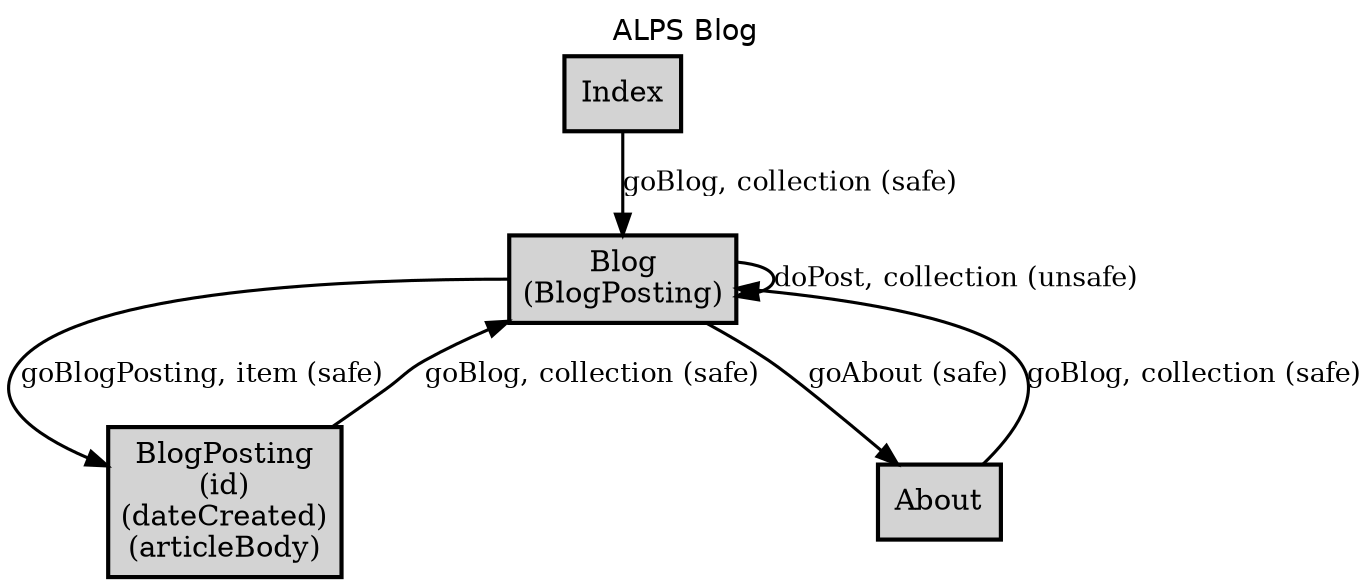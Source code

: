 digraph application_state_diagram {
  graph [
    labelloc="t";
    fontname="Helvetica"
    label="ALPS Blog";
    URL="index.html" target="_parent"
  ];
  node [shape = box, style = "bold,filled" fillcolor="lightgray"];

    Blog [margin=0.02, label=<<table cellspacing="0" cellpadding="5" border="0"><tr><td>Blog<br />(BlogPosting)<br /></td></tr></table>>,shape=box URL="#Blog" target="_parent"]
    BlogPosting [margin=0.02, label=<<table cellspacing="0" cellpadding="5" border="0"><tr><td>BlogPosting<br />(id)<br />(dateCreated)<br />(articleBody)<br /></td></tr></table>>,shape=box URL="#BlogPosting" target="_parent"]

    About -> Blog [label = <goBlog, collection (safe)> URL="#goBlog" target="_parent" fontsize=13 class="goBlog" penwidth=1.5];
    Blog -> About [label = <goAbout (safe)> URL="#goAbout" target="_parent" fontsize=13 class="goAbout" penwidth=1.5];
    Blog -> Blog [label = <doPost, collection (unsafe)> URL="#doPost" target="_parent" fontsize=13 class="doPost" penwidth=1.5];
    Blog -> BlogPosting [label = <goBlogPosting, item (safe)> URL="#goBlogPosting" target="_parent" fontsize=13 class="goBlogPosting" penwidth=1.5];
    BlogPosting -> Blog [label = <goBlog, collection (safe)> URL="#goBlog" target="_parent" fontsize=13 class="goBlog" penwidth=1.5];
    Index -> Blog [label = <goBlog, collection (safe)> URL="#goBlog" target="_parent" fontsize=13 class="goBlog" penwidth=1.5];

    About [label = <About> URL="#About" target="_parent"]
    Index [label = <Index> URL="#Index" target="_parent"]

}
